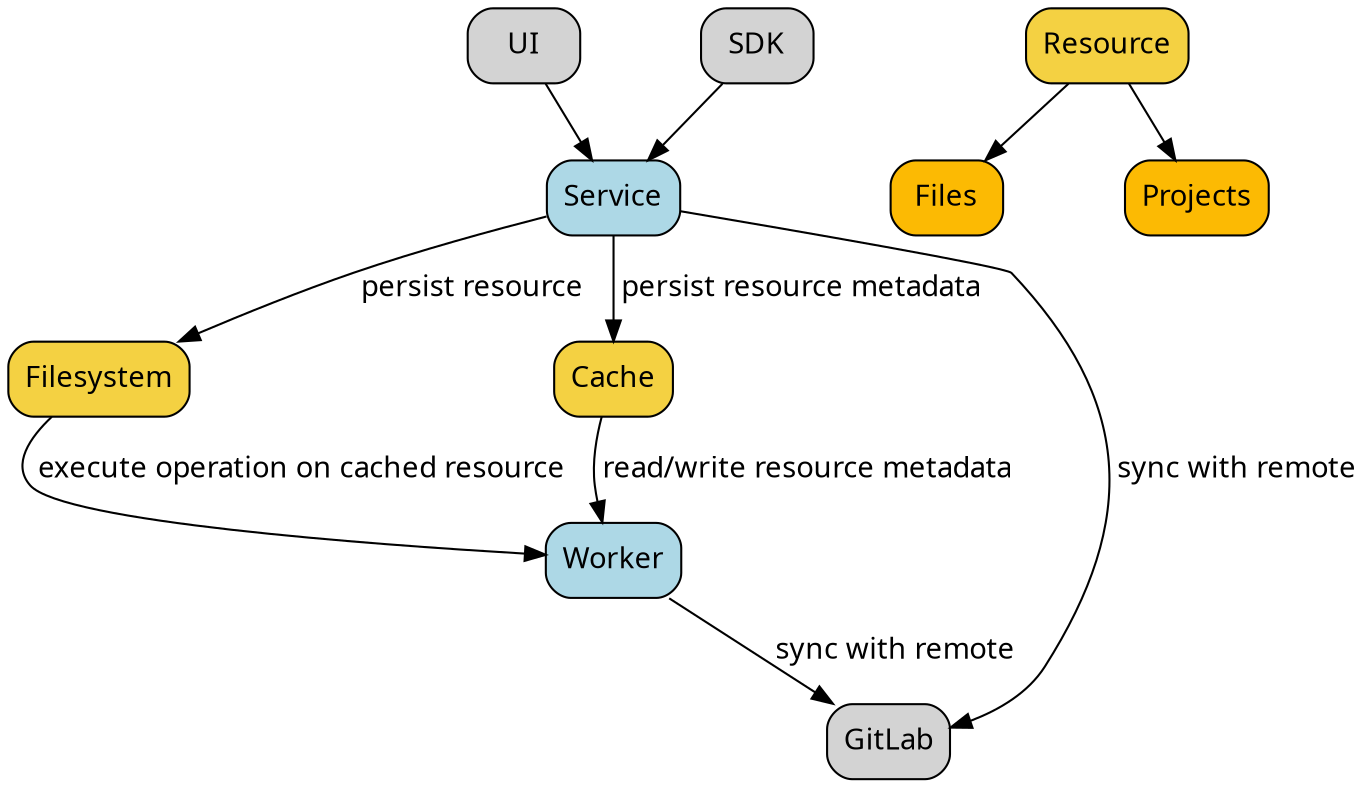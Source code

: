 strict digraph architecture {
  compound=true;
  newrank=true;

  graph [fontname="Raleway", nodesep="0.8"];
  node [shape="rect", style="filled,rounded", fontname="Raleway"];
  edge [fontname="Raleway"]

  Service [fillcolor="lightblue"]
  Filesystem [fillcolor="#f4d142"]
  Cache [fillcolor="#f4d142"]
  GitLab [fillcolor=""]
  Worker [fillcolor="lightblue"]

  subgraph service_clients {
    label="Clients"
    UI -> Service
    SDK -> Service
    {rank=same; UI, SDK};

  }

  subgraph resource_types {
      Resource [fillcolor="#f4d142"]
      Files [fillcolor="#fcba03"]
      Projects [fillcolor="#fcba03"]

      label="Resource Types"
      Resource -> Files
      Resource -> Projects
      {rank=same; Files, Projects}
    }

  Service -> Filesystem [label=" persist resource"]
  Service -> Cache [label=" persist resource metadata"]
  Service -> GitLab [label=" sync with remote"]

  Filesystem -> Worker [label=" execute operation on cached resource"]
  Cache -> Worker [label=" read/write resource metadata"]

  Worker -> GitLab [label=" sync with remote"]


}
